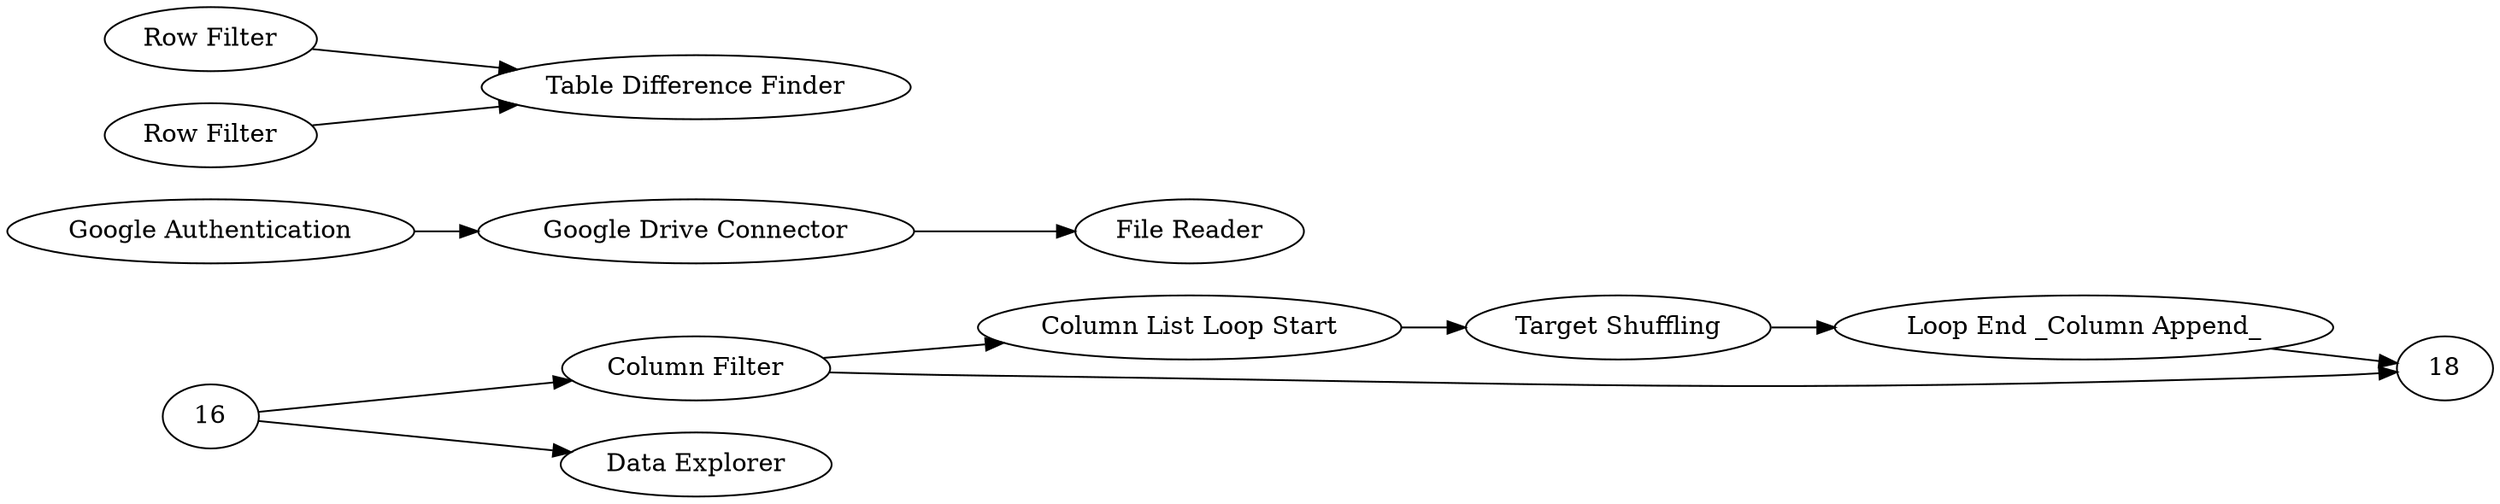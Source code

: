 digraph {
	2 [label="Column Filter"]
	10 [label="Data Explorer"]
	1 [label="File Reader"]
	13 [label="Google Drive Connector"]
	15 [label="Google Authentication"]
	3 [label="Column List Loop Start"]
	4 [label="Target Shuffling"]
	5 [label="Loop End _Column Append_"]
	7 [label="Row Filter"]
	8 [label="Row Filter"]
	9 [label="Table Difference Finder"]
	13 -> 1
	15 -> 13
	3 -> 4
	4 -> 5
	7 -> 9
	8 -> 9
	2 -> 3
	2 -> 18
	16 -> 2
	16 -> 10
	5 -> 18
	rankdir=LR
}

